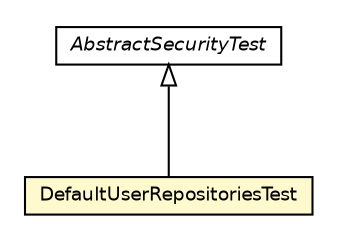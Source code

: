 #!/usr/local/bin/dot
#
# Class diagram 
# Generated by UmlGraph version 4.6 (http://www.spinellis.gr/sw/umlgraph)
#

digraph G {
	edge [fontname="Helvetica",fontsize=10,labelfontname="Helvetica",labelfontsize=10];
	node [fontname="Helvetica",fontsize=10,shape=plaintext];
	// org.apache.maven.archiva.security.DefaultUserRepositoriesTest
	c45966 [label=<<table border="0" cellborder="1" cellspacing="0" cellpadding="2" port="p" bgcolor="lemonChiffon" href="./DefaultUserRepositoriesTest.html">
		<tr><td><table border="0" cellspacing="0" cellpadding="1">
			<tr><td> DefaultUserRepositoriesTest </td></tr>
		</table></td></tr>
		</table>>, fontname="Helvetica", fontcolor="black", fontsize=9.0];
	// org.apache.maven.archiva.security.AbstractSecurityTest
	c45968 [label=<<table border="0" cellborder="1" cellspacing="0" cellpadding="2" port="p" href="./AbstractSecurityTest.html">
		<tr><td><table border="0" cellspacing="0" cellpadding="1">
			<tr><td><font face="Helvetica-Oblique"> AbstractSecurityTest </font></td></tr>
		</table></td></tr>
		</table>>, fontname="Helvetica", fontcolor="black", fontsize=9.0];
	//org.apache.maven.archiva.security.DefaultUserRepositoriesTest extends org.apache.maven.archiva.security.AbstractSecurityTest
	c45968:p -> c45966:p [dir=back,arrowtail=empty];
}

